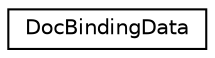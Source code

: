 digraph "Graphical Class Hierarchy"
{
  edge [fontname="Helvetica",fontsize="10",labelfontname="Helvetica",labelfontsize="10"];
  node [fontname="Helvetica",fontsize="10",shape=record];
  rankdir="LR";
  Node0 [label="DocBindingData",height=0.2,width=0.4,color="black", fillcolor="white", style="filled",URL="$structDocBindingData.html",tooltip="[kdbio operation data] "];
}
